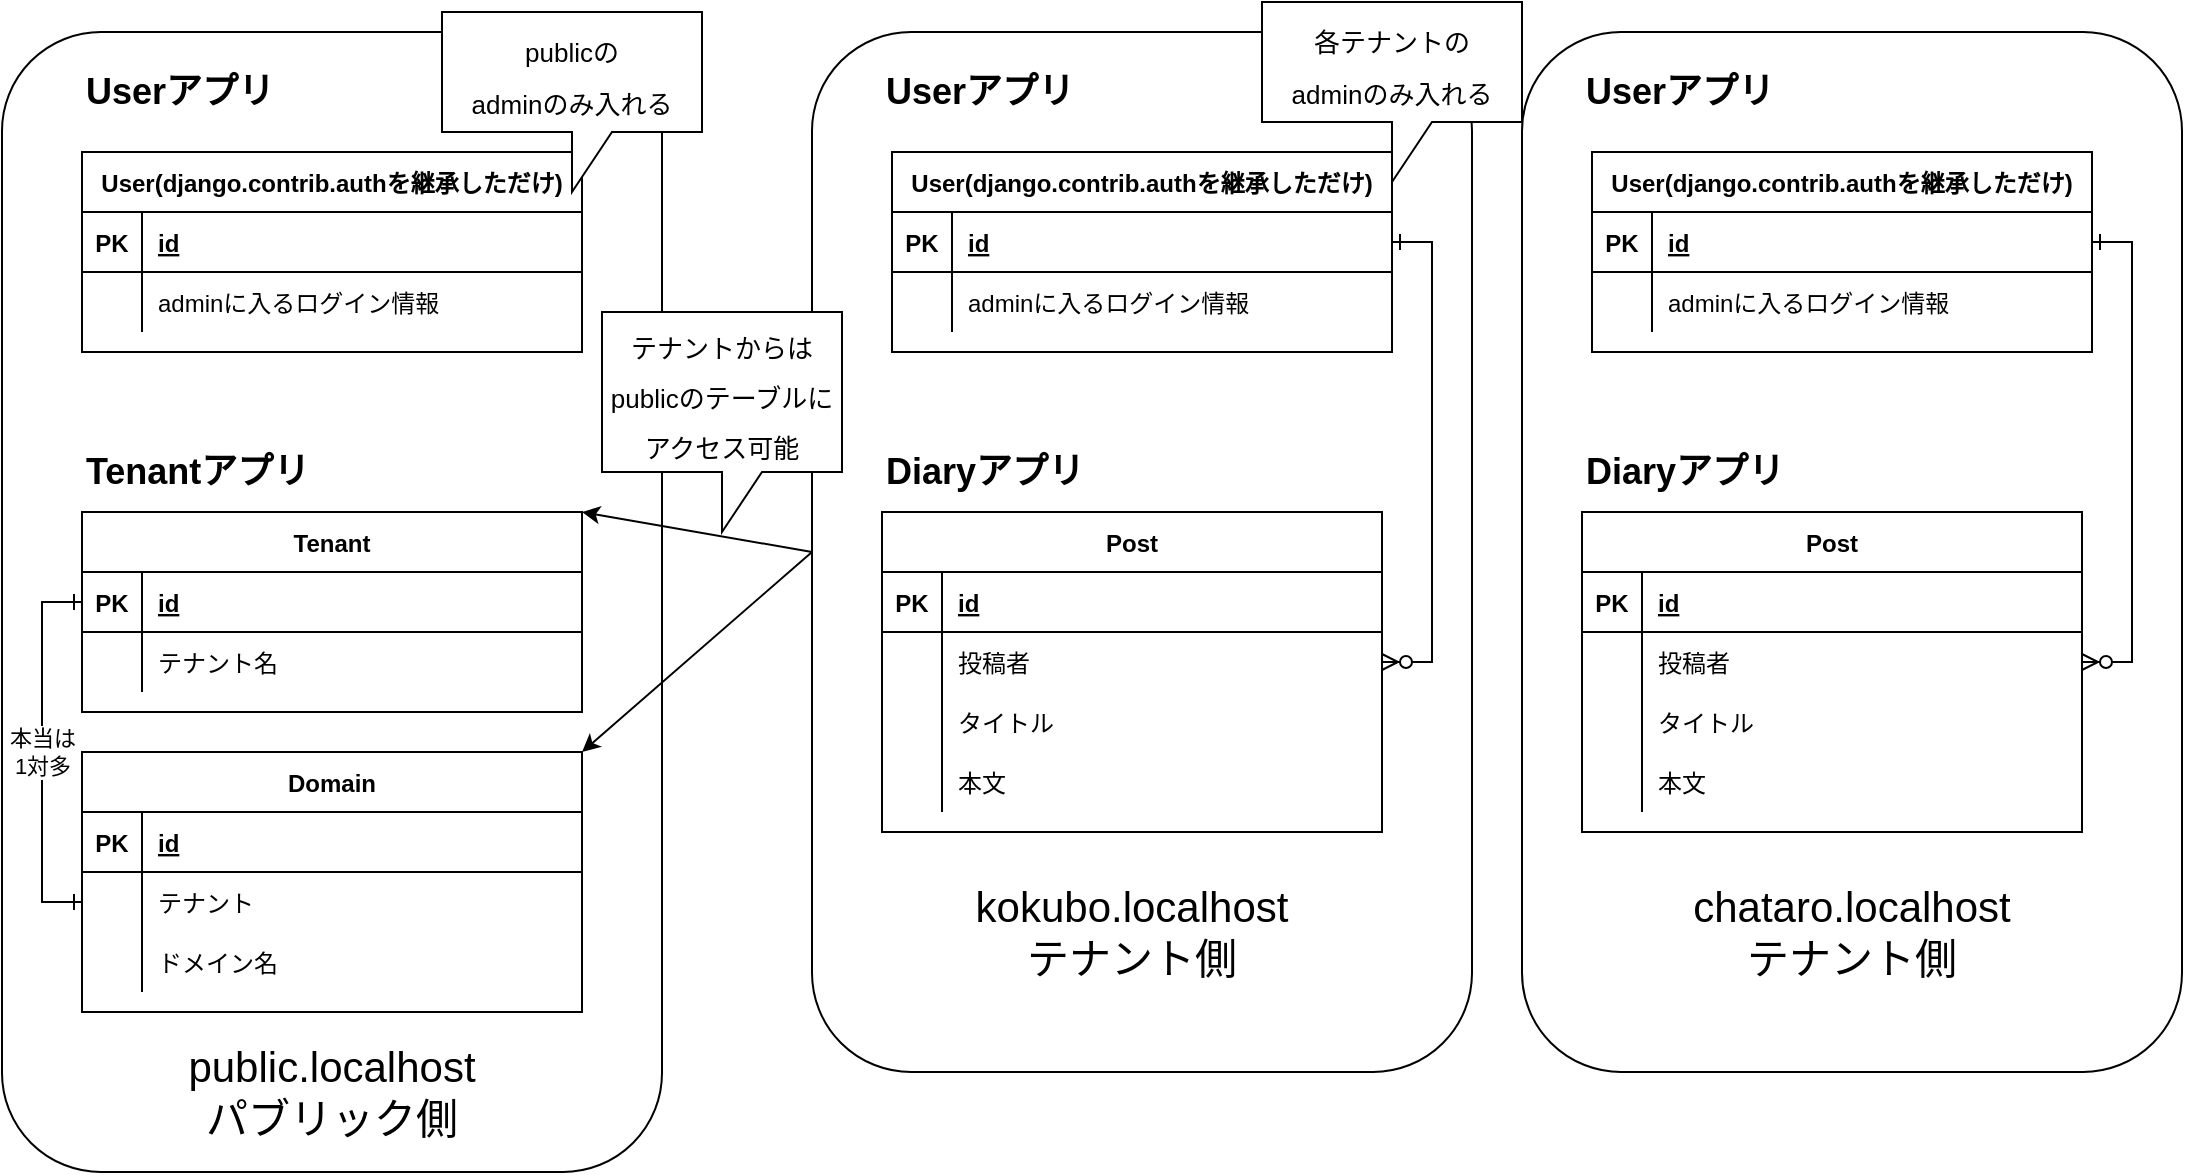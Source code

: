 <mxfile version="14.7.0" type="device"><diagram id="R2lEEEUBdFMjLlhIrx00" name="Page-1"><mxGraphModel dx="1188" dy="643" grid="1" gridSize="10" guides="1" tooltips="1" connect="1" arrows="1" fold="1" page="1" pageScale="1" pageWidth="1200" pageHeight="1920" math="0" shadow="0" extFonts="Permanent Marker^https://fonts.googleapis.com/css?family=Permanent+Marker"><root><mxCell id="0"/><mxCell id="1" parent="0"/><mxCell id="8ReqO48gcIamp2H0raxP-101" value="" style="rounded=1;whiteSpace=wrap;html=1;" vertex="1" parent="1"><mxGeometry x="790" y="60" width="330" height="520" as="geometry"/></mxCell><mxCell id="8ReqO48gcIamp2H0raxP-100" value="" style="rounded=1;whiteSpace=wrap;html=1;" vertex="1" parent="1"><mxGeometry x="435" y="60" width="330" height="520" as="geometry"/></mxCell><mxCell id="8ReqO48gcIamp2H0raxP-99" value="" style="rounded=1;whiteSpace=wrap;html=1;" vertex="1" parent="1"><mxGeometry x="30" y="60" width="330" height="570" as="geometry"/></mxCell><mxCell id="C-vyLk0tnHw3VtMMgP7b-23" value="User(django.contrib.authを継承しただけ)" style="shape=table;startSize=30;container=1;collapsible=1;childLayout=tableLayout;fixedRows=1;rowLines=0;fontStyle=1;align=center;resizeLast=1;" parent="1" vertex="1"><mxGeometry x="70" y="120" width="250" height="100" as="geometry"/></mxCell><mxCell id="C-vyLk0tnHw3VtMMgP7b-24" value="" style="shape=partialRectangle;collapsible=0;dropTarget=0;pointerEvents=0;fillColor=none;points=[[0,0.5],[1,0.5]];portConstraint=eastwest;top=0;left=0;right=0;bottom=1;" parent="C-vyLk0tnHw3VtMMgP7b-23" vertex="1"><mxGeometry y="30" width="250" height="30" as="geometry"/></mxCell><mxCell id="C-vyLk0tnHw3VtMMgP7b-25" value="PK" style="shape=partialRectangle;overflow=hidden;connectable=0;fillColor=none;top=0;left=0;bottom=0;right=0;fontStyle=1;" parent="C-vyLk0tnHw3VtMMgP7b-24" vertex="1"><mxGeometry width="30" height="30" as="geometry"/></mxCell><mxCell id="C-vyLk0tnHw3VtMMgP7b-26" value="id" style="shape=partialRectangle;overflow=hidden;connectable=0;fillColor=none;top=0;left=0;bottom=0;right=0;align=left;spacingLeft=6;fontStyle=5;" parent="C-vyLk0tnHw3VtMMgP7b-24" vertex="1"><mxGeometry x="30" width="220" height="30" as="geometry"/></mxCell><mxCell id="C-vyLk0tnHw3VtMMgP7b-27" value="" style="shape=partialRectangle;collapsible=0;dropTarget=0;pointerEvents=0;fillColor=none;points=[[0,0.5],[1,0.5]];portConstraint=eastwest;top=0;left=0;right=0;bottom=0;" parent="C-vyLk0tnHw3VtMMgP7b-23" vertex="1"><mxGeometry y="60" width="250" height="30" as="geometry"/></mxCell><mxCell id="C-vyLk0tnHw3VtMMgP7b-28" value="" style="shape=partialRectangle;overflow=hidden;connectable=0;fillColor=none;top=0;left=0;bottom=0;right=0;" parent="C-vyLk0tnHw3VtMMgP7b-27" vertex="1"><mxGeometry width="30" height="30" as="geometry"/></mxCell><mxCell id="C-vyLk0tnHw3VtMMgP7b-29" value="adminに入るログイン情報" style="shape=partialRectangle;overflow=hidden;connectable=0;fillColor=none;top=0;left=0;bottom=0;right=0;align=left;spacingLeft=6;" parent="C-vyLk0tnHw3VtMMgP7b-27" vertex="1"><mxGeometry x="30" width="220" height="30" as="geometry"/></mxCell><mxCell id="8ReqO48gcIamp2H0raxP-3" value="&lt;b&gt;&lt;font style=&quot;font-size: 18px&quot;&gt;Userアプリ&lt;/font&gt;&lt;/b&gt;" style="text;html=1;strokeColor=none;fillColor=none;align=left;verticalAlign=middle;whiteSpace=wrap;rounded=0;" vertex="1" parent="1"><mxGeometry x="70" y="80" width="100" height="20" as="geometry"/></mxCell><mxCell id="8ReqO48gcIamp2H0raxP-4" value="Tenant" style="shape=table;startSize=30;container=1;collapsible=1;childLayout=tableLayout;fixedRows=1;rowLines=0;fontStyle=1;align=center;resizeLast=1;" vertex="1" parent="1"><mxGeometry x="70" y="300" width="250" height="100" as="geometry"/></mxCell><mxCell id="8ReqO48gcIamp2H0raxP-5" value="" style="shape=partialRectangle;collapsible=0;dropTarget=0;pointerEvents=0;fillColor=none;points=[[0,0.5],[1,0.5]];portConstraint=eastwest;top=0;left=0;right=0;bottom=1;" vertex="1" parent="8ReqO48gcIamp2H0raxP-4"><mxGeometry y="30" width="250" height="30" as="geometry"/></mxCell><mxCell id="8ReqO48gcIamp2H0raxP-6" value="PK" style="shape=partialRectangle;overflow=hidden;connectable=0;fillColor=none;top=0;left=0;bottom=0;right=0;fontStyle=1;" vertex="1" parent="8ReqO48gcIamp2H0raxP-5"><mxGeometry width="30" height="30" as="geometry"/></mxCell><mxCell id="8ReqO48gcIamp2H0raxP-7" value="id" style="shape=partialRectangle;overflow=hidden;connectable=0;fillColor=none;top=0;left=0;bottom=0;right=0;align=left;spacingLeft=6;fontStyle=5;" vertex="1" parent="8ReqO48gcIamp2H0raxP-5"><mxGeometry x="30" width="220" height="30" as="geometry"/></mxCell><mxCell id="8ReqO48gcIamp2H0raxP-8" value="" style="shape=partialRectangle;collapsible=0;dropTarget=0;pointerEvents=0;fillColor=none;points=[[0,0.5],[1,0.5]];portConstraint=eastwest;top=0;left=0;right=0;bottom=0;" vertex="1" parent="8ReqO48gcIamp2H0raxP-4"><mxGeometry y="60" width="250" height="30" as="geometry"/></mxCell><mxCell id="8ReqO48gcIamp2H0raxP-9" value="" style="shape=partialRectangle;overflow=hidden;connectable=0;fillColor=none;top=0;left=0;bottom=0;right=0;" vertex="1" parent="8ReqO48gcIamp2H0raxP-8"><mxGeometry width="30" height="30" as="geometry"/></mxCell><mxCell id="8ReqO48gcIamp2H0raxP-10" value="テナント名" style="shape=partialRectangle;overflow=hidden;connectable=0;fillColor=none;top=0;left=0;bottom=0;right=0;align=left;spacingLeft=6;" vertex="1" parent="8ReqO48gcIamp2H0raxP-8"><mxGeometry x="30" width="220" height="30" as="geometry"/></mxCell><mxCell id="8ReqO48gcIamp2H0raxP-14" value="&lt;b&gt;&lt;font style=&quot;font-size: 18px&quot;&gt;Tenantアプリ&lt;/font&gt;&lt;/b&gt;" style="text;html=1;strokeColor=none;fillColor=none;align=left;verticalAlign=middle;whiteSpace=wrap;rounded=0;" vertex="1" parent="1"><mxGeometry x="70" y="270" width="130" height="20" as="geometry"/></mxCell><mxCell id="8ReqO48gcIamp2H0raxP-15" value="Domain" style="shape=table;startSize=30;container=1;collapsible=1;childLayout=tableLayout;fixedRows=1;rowLines=0;fontStyle=1;align=center;resizeLast=1;" vertex="1" parent="1"><mxGeometry x="70" y="420" width="250" height="130" as="geometry"/></mxCell><mxCell id="8ReqO48gcIamp2H0raxP-16" value="" style="shape=partialRectangle;collapsible=0;dropTarget=0;pointerEvents=0;fillColor=none;points=[[0,0.5],[1,0.5]];portConstraint=eastwest;top=0;left=0;right=0;bottom=1;" vertex="1" parent="8ReqO48gcIamp2H0raxP-15"><mxGeometry y="30" width="250" height="30" as="geometry"/></mxCell><mxCell id="8ReqO48gcIamp2H0raxP-17" value="PK" style="shape=partialRectangle;overflow=hidden;connectable=0;fillColor=none;top=0;left=0;bottom=0;right=0;fontStyle=1;" vertex="1" parent="8ReqO48gcIamp2H0raxP-16"><mxGeometry width="30" height="30" as="geometry"/></mxCell><mxCell id="8ReqO48gcIamp2H0raxP-18" value="id" style="shape=partialRectangle;overflow=hidden;connectable=0;fillColor=none;top=0;left=0;bottom=0;right=0;align=left;spacingLeft=6;fontStyle=5;" vertex="1" parent="8ReqO48gcIamp2H0raxP-16"><mxGeometry x="30" width="220" height="30" as="geometry"/></mxCell><mxCell id="8ReqO48gcIamp2H0raxP-19" value="" style="shape=partialRectangle;collapsible=0;dropTarget=0;pointerEvents=0;fillColor=none;points=[[0,0.5],[1,0.5]];portConstraint=eastwest;top=0;left=0;right=0;bottom=0;" vertex="1" parent="8ReqO48gcIamp2H0raxP-15"><mxGeometry y="60" width="250" height="30" as="geometry"/></mxCell><mxCell id="8ReqO48gcIamp2H0raxP-20" value="" style="shape=partialRectangle;overflow=hidden;connectable=0;fillColor=none;top=0;left=0;bottom=0;right=0;" vertex="1" parent="8ReqO48gcIamp2H0raxP-19"><mxGeometry width="30" height="30" as="geometry"/></mxCell><mxCell id="8ReqO48gcIamp2H0raxP-21" value="テナント" style="shape=partialRectangle;overflow=hidden;connectable=0;fillColor=none;top=0;left=0;bottom=0;right=0;align=left;spacingLeft=6;" vertex="1" parent="8ReqO48gcIamp2H0raxP-19"><mxGeometry x="30" width="220" height="30" as="geometry"/></mxCell><mxCell id="8ReqO48gcIamp2H0raxP-22" style="shape=partialRectangle;collapsible=0;dropTarget=0;pointerEvents=0;fillColor=none;points=[[0,0.5],[1,0.5]];portConstraint=eastwest;top=0;left=0;right=0;bottom=0;" vertex="1" parent="8ReqO48gcIamp2H0raxP-15"><mxGeometry y="90" width="250" height="30" as="geometry"/></mxCell><mxCell id="8ReqO48gcIamp2H0raxP-23" style="shape=partialRectangle;overflow=hidden;connectable=0;fillColor=none;top=0;left=0;bottom=0;right=0;" vertex="1" parent="8ReqO48gcIamp2H0raxP-22"><mxGeometry width="30" height="30" as="geometry"/></mxCell><mxCell id="8ReqO48gcIamp2H0raxP-24" value="ドメイン名" style="shape=partialRectangle;overflow=hidden;connectable=0;fillColor=none;top=0;left=0;bottom=0;right=0;align=left;spacingLeft=6;" vertex="1" parent="8ReqO48gcIamp2H0raxP-22"><mxGeometry x="30" width="220" height="30" as="geometry"/></mxCell><mxCell id="8ReqO48gcIamp2H0raxP-25" value="本当は&lt;br&gt;1対多" style="edgeStyle=orthogonalEdgeStyle;rounded=0;orthogonalLoop=1;jettySize=auto;html=1;exitX=0;exitY=0.5;exitDx=0;exitDy=0;entryX=0;entryY=0.5;entryDx=0;entryDy=0;endArrow=ERone;endFill=0;startArrow=ERone;startFill=0;" edge="1" parent="1" source="8ReqO48gcIamp2H0raxP-19" target="8ReqO48gcIamp2H0raxP-5"><mxGeometry relative="1" as="geometry"/></mxCell><mxCell id="8ReqO48gcIamp2H0raxP-27" value="&lt;b&gt;&lt;font style=&quot;font-size: 18px&quot;&gt;Diaryアプリ&lt;/font&gt;&lt;/b&gt;" style="text;html=1;strokeColor=none;fillColor=none;align=left;verticalAlign=middle;whiteSpace=wrap;rounded=0;" vertex="1" parent="1"><mxGeometry x="470" y="270" width="130" height="20" as="geometry"/></mxCell><mxCell id="8ReqO48gcIamp2H0raxP-28" value="&lt;b&gt;&lt;font style=&quot;font-size: 18px&quot;&gt;Userアプリ&lt;/font&gt;&lt;/b&gt;" style="text;html=1;strokeColor=none;fillColor=none;align=left;verticalAlign=middle;whiteSpace=wrap;rounded=0;" vertex="1" parent="1"><mxGeometry x="470" y="80" width="100" height="20" as="geometry"/></mxCell><mxCell id="8ReqO48gcIamp2H0raxP-29" value="User(django.contrib.authを継承しただけ)" style="shape=table;startSize=30;container=1;collapsible=1;childLayout=tableLayout;fixedRows=1;rowLines=0;fontStyle=1;align=center;resizeLast=1;" vertex="1" parent="1"><mxGeometry x="475" y="120" width="250" height="100" as="geometry"/></mxCell><mxCell id="8ReqO48gcIamp2H0raxP-30" value="" style="shape=partialRectangle;collapsible=0;dropTarget=0;pointerEvents=0;fillColor=none;points=[[0,0.5],[1,0.5]];portConstraint=eastwest;top=0;left=0;right=0;bottom=1;" vertex="1" parent="8ReqO48gcIamp2H0raxP-29"><mxGeometry y="30" width="250" height="30" as="geometry"/></mxCell><mxCell id="8ReqO48gcIamp2H0raxP-31" value="PK" style="shape=partialRectangle;overflow=hidden;connectable=0;fillColor=none;top=0;left=0;bottom=0;right=0;fontStyle=1;" vertex="1" parent="8ReqO48gcIamp2H0raxP-30"><mxGeometry width="30" height="30" as="geometry"/></mxCell><mxCell id="8ReqO48gcIamp2H0raxP-32" value="id" style="shape=partialRectangle;overflow=hidden;connectable=0;fillColor=none;top=0;left=0;bottom=0;right=0;align=left;spacingLeft=6;fontStyle=5;" vertex="1" parent="8ReqO48gcIamp2H0raxP-30"><mxGeometry x="30" width="220" height="30" as="geometry"/></mxCell><mxCell id="8ReqO48gcIamp2H0raxP-33" value="" style="shape=partialRectangle;collapsible=0;dropTarget=0;pointerEvents=0;fillColor=none;points=[[0,0.5],[1,0.5]];portConstraint=eastwest;top=0;left=0;right=0;bottom=0;" vertex="1" parent="8ReqO48gcIamp2H0raxP-29"><mxGeometry y="60" width="250" height="30" as="geometry"/></mxCell><mxCell id="8ReqO48gcIamp2H0raxP-34" value="" style="shape=partialRectangle;overflow=hidden;connectable=0;fillColor=none;top=0;left=0;bottom=0;right=0;" vertex="1" parent="8ReqO48gcIamp2H0raxP-33"><mxGeometry width="30" height="30" as="geometry"/></mxCell><mxCell id="8ReqO48gcIamp2H0raxP-35" value="adminに入るログイン情報" style="shape=partialRectangle;overflow=hidden;connectable=0;fillColor=none;top=0;left=0;bottom=0;right=0;align=left;spacingLeft=6;" vertex="1" parent="8ReqO48gcIamp2H0raxP-33"><mxGeometry x="30" width="220" height="30" as="geometry"/></mxCell><mxCell id="8ReqO48gcIamp2H0raxP-36" value="Post" style="shape=table;startSize=30;container=1;collapsible=1;childLayout=tableLayout;fixedRows=1;rowLines=0;fontStyle=1;align=center;resizeLast=1;" vertex="1" parent="1"><mxGeometry x="470" y="300" width="250" height="160" as="geometry"/></mxCell><mxCell id="8ReqO48gcIamp2H0raxP-37" value="" style="shape=partialRectangle;collapsible=0;dropTarget=0;pointerEvents=0;fillColor=none;points=[[0,0.5],[1,0.5]];portConstraint=eastwest;top=0;left=0;right=0;bottom=1;" vertex="1" parent="8ReqO48gcIamp2H0raxP-36"><mxGeometry y="30" width="250" height="30" as="geometry"/></mxCell><mxCell id="8ReqO48gcIamp2H0raxP-38" value="PK" style="shape=partialRectangle;overflow=hidden;connectable=0;fillColor=none;top=0;left=0;bottom=0;right=0;fontStyle=1;" vertex="1" parent="8ReqO48gcIamp2H0raxP-37"><mxGeometry width="30" height="30" as="geometry"/></mxCell><mxCell id="8ReqO48gcIamp2H0raxP-39" value="id" style="shape=partialRectangle;overflow=hidden;connectable=0;fillColor=none;top=0;left=0;bottom=0;right=0;align=left;spacingLeft=6;fontStyle=5;" vertex="1" parent="8ReqO48gcIamp2H0raxP-37"><mxGeometry x="30" width="220" height="30" as="geometry"/></mxCell><mxCell id="8ReqO48gcIamp2H0raxP-40" value="" style="shape=partialRectangle;collapsible=0;dropTarget=0;pointerEvents=0;fillColor=none;points=[[0,0.5],[1,0.5]];portConstraint=eastwest;top=0;left=0;right=0;bottom=0;" vertex="1" parent="8ReqO48gcIamp2H0raxP-36"><mxGeometry y="60" width="250" height="30" as="geometry"/></mxCell><mxCell id="8ReqO48gcIamp2H0raxP-41" value="" style="shape=partialRectangle;overflow=hidden;connectable=0;fillColor=none;top=0;left=0;bottom=0;right=0;" vertex="1" parent="8ReqO48gcIamp2H0raxP-40"><mxGeometry width="30" height="30" as="geometry"/></mxCell><mxCell id="8ReqO48gcIamp2H0raxP-42" value="投稿者" style="shape=partialRectangle;overflow=hidden;connectable=0;fillColor=none;top=0;left=0;bottom=0;right=0;align=left;spacingLeft=6;" vertex="1" parent="8ReqO48gcIamp2H0raxP-40"><mxGeometry x="30" width="220" height="30" as="geometry"/></mxCell><mxCell id="8ReqO48gcIamp2H0raxP-50" style="shape=partialRectangle;collapsible=0;dropTarget=0;pointerEvents=0;fillColor=none;points=[[0,0.5],[1,0.5]];portConstraint=eastwest;top=0;left=0;right=0;bottom=0;" vertex="1" parent="8ReqO48gcIamp2H0raxP-36"><mxGeometry y="90" width="250" height="30" as="geometry"/></mxCell><mxCell id="8ReqO48gcIamp2H0raxP-51" style="shape=partialRectangle;overflow=hidden;connectable=0;fillColor=none;top=0;left=0;bottom=0;right=0;" vertex="1" parent="8ReqO48gcIamp2H0raxP-50"><mxGeometry width="30" height="30" as="geometry"/></mxCell><mxCell id="8ReqO48gcIamp2H0raxP-52" value="タイトル" style="shape=partialRectangle;overflow=hidden;connectable=0;fillColor=none;top=0;left=0;bottom=0;right=0;align=left;spacingLeft=6;" vertex="1" parent="8ReqO48gcIamp2H0raxP-50"><mxGeometry x="30" width="220" height="30" as="geometry"/></mxCell><mxCell id="8ReqO48gcIamp2H0raxP-47" style="shape=partialRectangle;collapsible=0;dropTarget=0;pointerEvents=0;fillColor=none;points=[[0,0.5],[1,0.5]];portConstraint=eastwest;top=0;left=0;right=0;bottom=0;" vertex="1" parent="8ReqO48gcIamp2H0raxP-36"><mxGeometry y="120" width="250" height="30" as="geometry"/></mxCell><mxCell id="8ReqO48gcIamp2H0raxP-48" style="shape=partialRectangle;overflow=hidden;connectable=0;fillColor=none;top=0;left=0;bottom=0;right=0;" vertex="1" parent="8ReqO48gcIamp2H0raxP-47"><mxGeometry width="30" height="30" as="geometry"/></mxCell><mxCell id="8ReqO48gcIamp2H0raxP-49" value="本文" style="shape=partialRectangle;overflow=hidden;connectable=0;fillColor=none;top=0;left=0;bottom=0;right=0;align=left;spacingLeft=6;" vertex="1" parent="8ReqO48gcIamp2H0raxP-47"><mxGeometry x="30" width="220" height="30" as="geometry"/></mxCell><mxCell id="8ReqO48gcIamp2H0raxP-43" style="edgeStyle=orthogonalEdgeStyle;rounded=0;orthogonalLoop=1;jettySize=auto;html=1;exitX=1;exitY=0.5;exitDx=0;exitDy=0;entryX=1;entryY=0.5;entryDx=0;entryDy=0;startArrow=ERone;startFill=0;endArrow=ERzeroToMany;endFill=1;" edge="1" parent="1" source="8ReqO48gcIamp2H0raxP-30" target="8ReqO48gcIamp2H0raxP-40"><mxGeometry relative="1" as="geometry"/></mxCell><mxCell id="8ReqO48gcIamp2H0raxP-76" value="&lt;b&gt;&lt;font style=&quot;font-size: 18px&quot;&gt;Diaryアプリ&lt;/font&gt;&lt;/b&gt;" style="text;html=1;strokeColor=none;fillColor=none;align=left;verticalAlign=middle;whiteSpace=wrap;rounded=0;" vertex="1" parent="1"><mxGeometry x="820" y="270" width="130" height="20" as="geometry"/></mxCell><mxCell id="8ReqO48gcIamp2H0raxP-77" value="&lt;b&gt;&lt;font style=&quot;font-size: 18px&quot;&gt;Userアプリ&lt;/font&gt;&lt;/b&gt;" style="text;html=1;strokeColor=none;fillColor=none;align=left;verticalAlign=middle;whiteSpace=wrap;rounded=0;" vertex="1" parent="1"><mxGeometry x="820" y="80" width="100" height="20" as="geometry"/></mxCell><mxCell id="8ReqO48gcIamp2H0raxP-78" value="User(django.contrib.authを継承しただけ)" style="shape=table;startSize=30;container=1;collapsible=1;childLayout=tableLayout;fixedRows=1;rowLines=0;fontStyle=1;align=center;resizeLast=1;" vertex="1" parent="1"><mxGeometry x="825" y="120" width="250" height="100" as="geometry"/></mxCell><mxCell id="8ReqO48gcIamp2H0raxP-79" value="" style="shape=partialRectangle;collapsible=0;dropTarget=0;pointerEvents=0;fillColor=none;points=[[0,0.5],[1,0.5]];portConstraint=eastwest;top=0;left=0;right=0;bottom=1;" vertex="1" parent="8ReqO48gcIamp2H0raxP-78"><mxGeometry y="30" width="250" height="30" as="geometry"/></mxCell><mxCell id="8ReqO48gcIamp2H0raxP-80" value="PK" style="shape=partialRectangle;overflow=hidden;connectable=0;fillColor=none;top=0;left=0;bottom=0;right=0;fontStyle=1;" vertex="1" parent="8ReqO48gcIamp2H0raxP-79"><mxGeometry width="30" height="30" as="geometry"/></mxCell><mxCell id="8ReqO48gcIamp2H0raxP-81" value="id" style="shape=partialRectangle;overflow=hidden;connectable=0;fillColor=none;top=0;left=0;bottom=0;right=0;align=left;spacingLeft=6;fontStyle=5;" vertex="1" parent="8ReqO48gcIamp2H0raxP-79"><mxGeometry x="30" width="220" height="30" as="geometry"/></mxCell><mxCell id="8ReqO48gcIamp2H0raxP-82" value="" style="shape=partialRectangle;collapsible=0;dropTarget=0;pointerEvents=0;fillColor=none;points=[[0,0.5],[1,0.5]];portConstraint=eastwest;top=0;left=0;right=0;bottom=0;" vertex="1" parent="8ReqO48gcIamp2H0raxP-78"><mxGeometry y="60" width="250" height="30" as="geometry"/></mxCell><mxCell id="8ReqO48gcIamp2H0raxP-83" value="" style="shape=partialRectangle;overflow=hidden;connectable=0;fillColor=none;top=0;left=0;bottom=0;right=0;" vertex="1" parent="8ReqO48gcIamp2H0raxP-82"><mxGeometry width="30" height="30" as="geometry"/></mxCell><mxCell id="8ReqO48gcIamp2H0raxP-84" value="adminに入るログイン情報" style="shape=partialRectangle;overflow=hidden;connectable=0;fillColor=none;top=0;left=0;bottom=0;right=0;align=left;spacingLeft=6;" vertex="1" parent="8ReqO48gcIamp2H0raxP-82"><mxGeometry x="30" width="220" height="30" as="geometry"/></mxCell><mxCell id="8ReqO48gcIamp2H0raxP-85" value="Post" style="shape=table;startSize=30;container=1;collapsible=1;childLayout=tableLayout;fixedRows=1;rowLines=0;fontStyle=1;align=center;resizeLast=1;" vertex="1" parent="1"><mxGeometry x="820" y="300" width="250" height="160" as="geometry"/></mxCell><mxCell id="8ReqO48gcIamp2H0raxP-86" value="" style="shape=partialRectangle;collapsible=0;dropTarget=0;pointerEvents=0;fillColor=none;points=[[0,0.5],[1,0.5]];portConstraint=eastwest;top=0;left=0;right=0;bottom=1;" vertex="1" parent="8ReqO48gcIamp2H0raxP-85"><mxGeometry y="30" width="250" height="30" as="geometry"/></mxCell><mxCell id="8ReqO48gcIamp2H0raxP-87" value="PK" style="shape=partialRectangle;overflow=hidden;connectable=0;fillColor=none;top=0;left=0;bottom=0;right=0;fontStyle=1;" vertex="1" parent="8ReqO48gcIamp2H0raxP-86"><mxGeometry width="30" height="30" as="geometry"/></mxCell><mxCell id="8ReqO48gcIamp2H0raxP-88" value="id" style="shape=partialRectangle;overflow=hidden;connectable=0;fillColor=none;top=0;left=0;bottom=0;right=0;align=left;spacingLeft=6;fontStyle=5;" vertex="1" parent="8ReqO48gcIamp2H0raxP-86"><mxGeometry x="30" width="220" height="30" as="geometry"/></mxCell><mxCell id="8ReqO48gcIamp2H0raxP-89" value="" style="shape=partialRectangle;collapsible=0;dropTarget=0;pointerEvents=0;fillColor=none;points=[[0,0.5],[1,0.5]];portConstraint=eastwest;top=0;left=0;right=0;bottom=0;" vertex="1" parent="8ReqO48gcIamp2H0raxP-85"><mxGeometry y="60" width="250" height="30" as="geometry"/></mxCell><mxCell id="8ReqO48gcIamp2H0raxP-90" value="" style="shape=partialRectangle;overflow=hidden;connectable=0;fillColor=none;top=0;left=0;bottom=0;right=0;" vertex="1" parent="8ReqO48gcIamp2H0raxP-89"><mxGeometry width="30" height="30" as="geometry"/></mxCell><mxCell id="8ReqO48gcIamp2H0raxP-91" value="投稿者" style="shape=partialRectangle;overflow=hidden;connectable=0;fillColor=none;top=0;left=0;bottom=0;right=0;align=left;spacingLeft=6;" vertex="1" parent="8ReqO48gcIamp2H0raxP-89"><mxGeometry x="30" width="220" height="30" as="geometry"/></mxCell><mxCell id="8ReqO48gcIamp2H0raxP-92" style="shape=partialRectangle;collapsible=0;dropTarget=0;pointerEvents=0;fillColor=none;points=[[0,0.5],[1,0.5]];portConstraint=eastwest;top=0;left=0;right=0;bottom=0;" vertex="1" parent="8ReqO48gcIamp2H0raxP-85"><mxGeometry y="90" width="250" height="30" as="geometry"/></mxCell><mxCell id="8ReqO48gcIamp2H0raxP-93" style="shape=partialRectangle;overflow=hidden;connectable=0;fillColor=none;top=0;left=0;bottom=0;right=0;" vertex="1" parent="8ReqO48gcIamp2H0raxP-92"><mxGeometry width="30" height="30" as="geometry"/></mxCell><mxCell id="8ReqO48gcIamp2H0raxP-94" value="タイトル" style="shape=partialRectangle;overflow=hidden;connectable=0;fillColor=none;top=0;left=0;bottom=0;right=0;align=left;spacingLeft=6;" vertex="1" parent="8ReqO48gcIamp2H0raxP-92"><mxGeometry x="30" width="220" height="30" as="geometry"/></mxCell><mxCell id="8ReqO48gcIamp2H0raxP-95" style="shape=partialRectangle;collapsible=0;dropTarget=0;pointerEvents=0;fillColor=none;points=[[0,0.5],[1,0.5]];portConstraint=eastwest;top=0;left=0;right=0;bottom=0;" vertex="1" parent="8ReqO48gcIamp2H0raxP-85"><mxGeometry y="120" width="250" height="30" as="geometry"/></mxCell><mxCell id="8ReqO48gcIamp2H0raxP-96" style="shape=partialRectangle;overflow=hidden;connectable=0;fillColor=none;top=0;left=0;bottom=0;right=0;" vertex="1" parent="8ReqO48gcIamp2H0raxP-95"><mxGeometry width="30" height="30" as="geometry"/></mxCell><mxCell id="8ReqO48gcIamp2H0raxP-97" value="本文" style="shape=partialRectangle;overflow=hidden;connectable=0;fillColor=none;top=0;left=0;bottom=0;right=0;align=left;spacingLeft=6;" vertex="1" parent="8ReqO48gcIamp2H0raxP-95"><mxGeometry x="30" width="220" height="30" as="geometry"/></mxCell><mxCell id="8ReqO48gcIamp2H0raxP-98" style="edgeStyle=orthogonalEdgeStyle;rounded=0;orthogonalLoop=1;jettySize=auto;html=1;exitX=1;exitY=0.5;exitDx=0;exitDy=0;entryX=1;entryY=0.5;entryDx=0;entryDy=0;startArrow=ERone;startFill=0;endArrow=ERzeroToMany;endFill=1;" edge="1" parent="1" source="8ReqO48gcIamp2H0raxP-79" target="8ReqO48gcIamp2H0raxP-89"><mxGeometry relative="1" as="geometry"/></mxCell><mxCell id="8ReqO48gcIamp2H0raxP-102" value="public.localhost&lt;br&gt;パブリック側" style="text;html=1;strokeColor=none;fillColor=none;align=center;verticalAlign=middle;whiteSpace=wrap;rounded=0;fontSize=21;" vertex="1" parent="1"><mxGeometry x="30" y="580" width="330" height="20" as="geometry"/></mxCell><mxCell id="8ReqO48gcIamp2H0raxP-103" value="kokubo.localhost&lt;br&gt;テナント側" style="text;html=1;strokeColor=none;fillColor=none;align=center;verticalAlign=middle;whiteSpace=wrap;rounded=0;fontSize=21;" vertex="1" parent="1"><mxGeometry x="430" y="500" width="330" height="20" as="geometry"/></mxCell><mxCell id="8ReqO48gcIamp2H0raxP-104" value="chataro.localhost&lt;br&gt;テナント側" style="text;html=1;strokeColor=none;fillColor=none;align=center;verticalAlign=middle;whiteSpace=wrap;rounded=0;fontSize=21;" vertex="1" parent="1"><mxGeometry x="790" y="500" width="330" height="20" as="geometry"/></mxCell><mxCell id="8ReqO48gcIamp2H0raxP-107" value="&lt;font style=&quot;font-size: 13px&quot;&gt;publicの&lt;br&gt;adminのみ入れる&lt;/font&gt;" style="shape=callout;whiteSpace=wrap;html=1;perimeter=calloutPerimeter;fontSize=21;" vertex="1" parent="1"><mxGeometry x="250" y="50" width="130" height="90" as="geometry"/></mxCell><mxCell id="8ReqO48gcIamp2H0raxP-108" value="&lt;font style=&quot;font-size: 13px&quot;&gt;各テナントの&lt;br&gt;adminのみ入れる&lt;/font&gt;" style="shape=callout;whiteSpace=wrap;html=1;perimeter=calloutPerimeter;fontSize=21;" vertex="1" parent="1"><mxGeometry x="660" y="45" width="130" height="90" as="geometry"/></mxCell><mxCell id="8ReqO48gcIamp2H0raxP-109" value="" style="endArrow=classic;html=1;fontSize=21;entryX=1;entryY=0;entryDx=0;entryDy=0;exitX=0;exitY=0.5;exitDx=0;exitDy=0;" edge="1" parent="1" source="8ReqO48gcIamp2H0raxP-100" target="8ReqO48gcIamp2H0raxP-4"><mxGeometry width="50" height="50" relative="1" as="geometry"><mxPoint x="380" y="390" as="sourcePoint"/><mxPoint x="430" y="340" as="targetPoint"/></mxGeometry></mxCell><mxCell id="8ReqO48gcIamp2H0raxP-110" value="" style="endArrow=classic;html=1;fontSize=21;exitX=0;exitY=0.5;exitDx=0;exitDy=0;entryX=1;entryY=0;entryDx=0;entryDy=0;" edge="1" parent="1" source="8ReqO48gcIamp2H0raxP-100" target="8ReqO48gcIamp2H0raxP-15"><mxGeometry width="50" height="50" relative="1" as="geometry"><mxPoint x="445" y="330" as="sourcePoint"/><mxPoint x="330" y="355" as="targetPoint"/></mxGeometry></mxCell><mxCell id="8ReqO48gcIamp2H0raxP-111" value="&lt;span style=&quot;font-size: 13px&quot;&gt;テナントからは&lt;br&gt;publicのテーブルにアクセス可能&lt;br&gt;&lt;/span&gt;" style="shape=callout;whiteSpace=wrap;html=1;perimeter=calloutPerimeter;fontSize=21;" vertex="1" parent="1"><mxGeometry x="330" y="200" width="120" height="110" as="geometry"/></mxCell></root></mxGraphModel></diagram></mxfile>